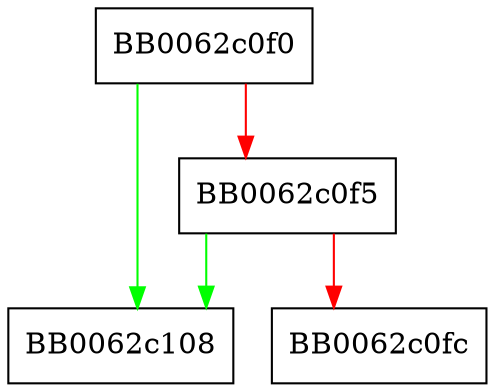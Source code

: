 digraph ossl_property_get_string_value {
  node [shape="box"];
  graph [splines=ortho];
  BB0062c0f0 -> BB0062c108 [color="green"];
  BB0062c0f0 -> BB0062c0f5 [color="red"];
  BB0062c0f5 -> BB0062c108 [color="green"];
  BB0062c0f5 -> BB0062c0fc [color="red"];
}